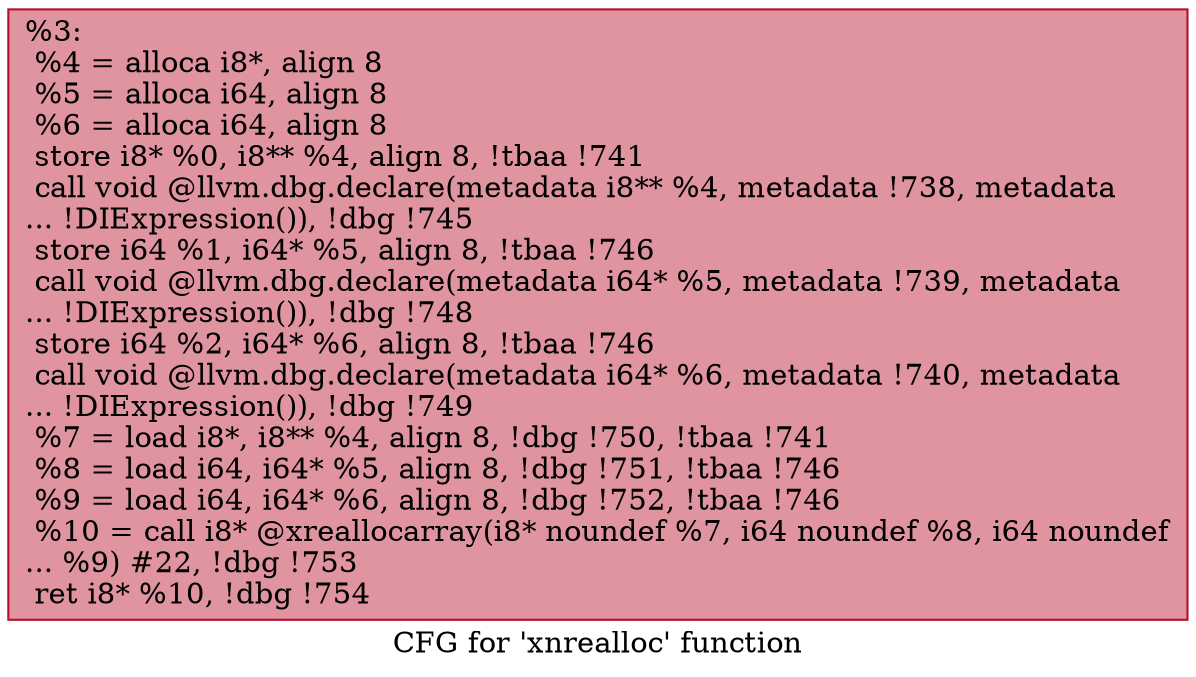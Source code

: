 digraph "CFG for 'xnrealloc' function" {
	label="CFG for 'xnrealloc' function";

	Node0xd736d0 [shape=record,color="#b70d28ff", style=filled, fillcolor="#b70d2870",label="{%3:\l  %4 = alloca i8*, align 8\l  %5 = alloca i64, align 8\l  %6 = alloca i64, align 8\l  store i8* %0, i8** %4, align 8, !tbaa !741\l  call void @llvm.dbg.declare(metadata i8** %4, metadata !738, metadata\l... !DIExpression()), !dbg !745\l  store i64 %1, i64* %5, align 8, !tbaa !746\l  call void @llvm.dbg.declare(metadata i64* %5, metadata !739, metadata\l... !DIExpression()), !dbg !748\l  store i64 %2, i64* %6, align 8, !tbaa !746\l  call void @llvm.dbg.declare(metadata i64* %6, metadata !740, metadata\l... !DIExpression()), !dbg !749\l  %7 = load i8*, i8** %4, align 8, !dbg !750, !tbaa !741\l  %8 = load i64, i64* %5, align 8, !dbg !751, !tbaa !746\l  %9 = load i64, i64* %6, align 8, !dbg !752, !tbaa !746\l  %10 = call i8* @xreallocarray(i8* noundef %7, i64 noundef %8, i64 noundef\l... %9) #22, !dbg !753\l  ret i8* %10, !dbg !754\l}"];
}
